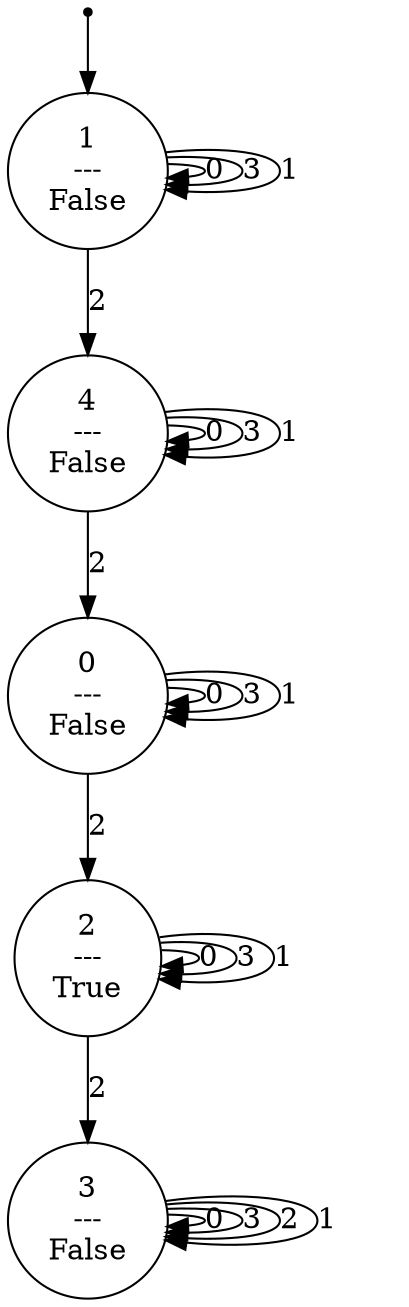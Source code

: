 digraph G {
0 [label="", shape=point];
0 -> 2;
1 [label="0\n---\nFalse"];
1 -> 1  [label=0];
1 -> 1  [label=3];
1 -> 3  [label=2];
1 -> 1  [label=1];
2 [label="1\n---\nFalse"];
2 -> 2  [label=0];
2 -> 2  [label=3];
2 -> 5  [label=2];
2 -> 2  [label=1];
3 [label="2\n---\nTrue"];
3 -> 3  [label=0];
3 -> 3  [label=3];
3 -> 4  [label=2];
3 -> 3  [label=1];
4 [label="3\n---\nFalse"];
4 -> 4  [label=0];
4 -> 4  [label=3];
4 -> 4  [label=2];
4 -> 4  [label=1];
5 [label="4\n---\nFalse"];
5 -> 5  [label=0];
5 -> 5  [label=3];
5 -> 1  [label=2];
5 -> 5  [label=1];
}
